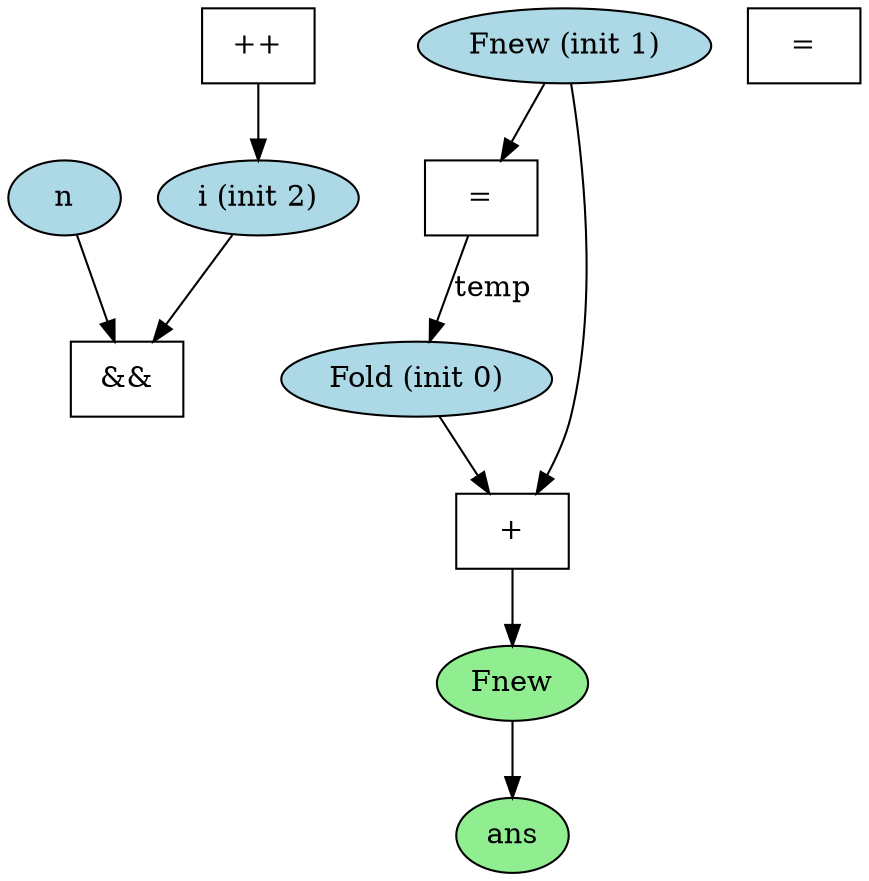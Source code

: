 digraph fibcall_DFG {
    node [shape=ellipse, style=filled, fillcolor=lightblue];
    n_in [label="n"];
    i_in [label="i (init 2)"];
    Fnew_in [label="Fnew (init 1)"];
    Fold_in [label="Fold (init 0)"];

    node [shape=box, style="", fillcolor=""];
    op_cond [label="&&"];
    op_assign_temp [label="="];
    op_add [label="+"];
    op_assign_fold [label="="];
    op_inc [label="++"];

    node [shape=ellipse, style=filled, fillcolor=lightgreen];
    Fnew_out [label="Fnew"];
    ans_out [label="ans"];

    // Data dependencies
    n_in -> op_cond;
    i_in -> op_cond;
    Fnew_in -> op_assign_temp;
    Fnew_in -> op_add;
    Fold_in -> op_add;
    op_add -> Fnew_out;
    op_assign_temp -> Fold_in [label="temp"];
    op_inc -> i_in;
    Fnew_out -> ans_out;
}